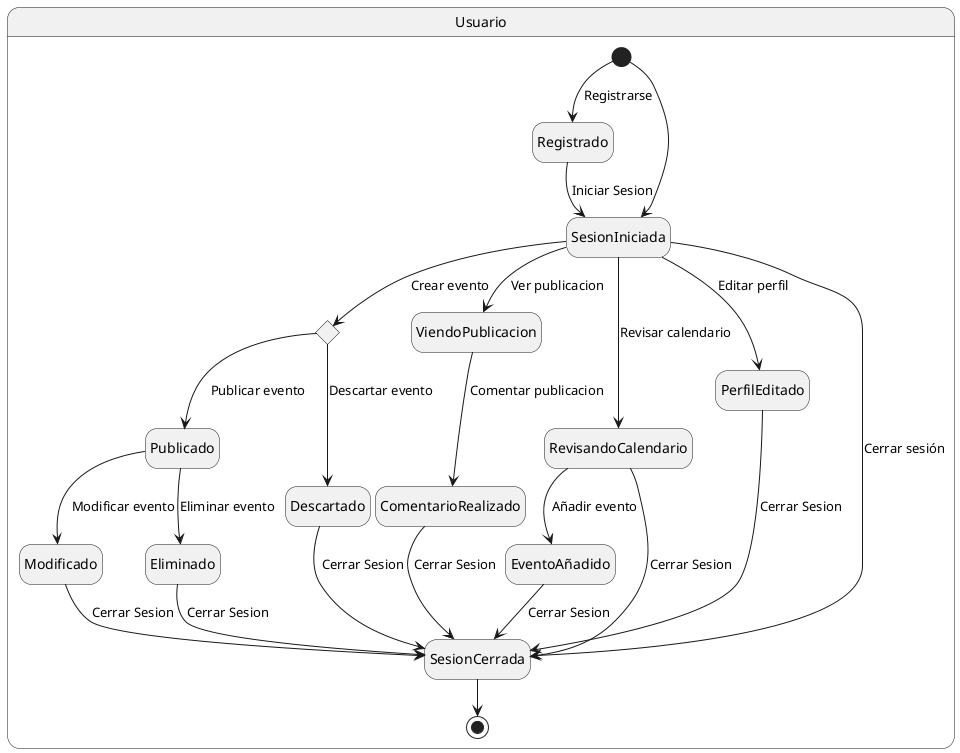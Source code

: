 @startuml Usuario

hide empty description

state Usuario{

[*]  --> Registrado : Registrarse
Registrado --> SesionIniciada: Iniciar Sesion
[*] --> SesionIniciada
state c1 <<choice>>
SesionIniciada --> c1 : Crear evento
c1 --> Publicado: Publicar evento
c1 --> Descartado: Descartar evento
Publicado --> Modificado: Modificar evento
Publicado --> Eliminado: Eliminar evento


SesionIniciada --> ViendoPublicacion: Ver publicacion
ViendoPublicacion --> ComentarioRealizado: Comentar publicacion
SesionIniciada --> RevisandoCalendario: Revisar calendario
RevisandoCalendario --> EventoAñadido: Añadir evento
SesionIniciada --> PerfilEditado: Editar perfil
SesionIniciada --> SesionCerrada: Cerrar sesión


Modificado -->  SesionCerrada : Cerrar Sesion
Eliminado -->  SesionCerrada : Cerrar Sesion
Descartado -->  SesionCerrada : Cerrar Sesion
PerfilEditado -->  SesionCerrada : Cerrar Sesion
RevisandoCalendario -->  SesionCerrada : Cerrar Sesion
ComentarioRealizado -->  SesionCerrada : Cerrar Sesion
EventoAñadido --> SesionCerrada : Cerrar Sesion
 SesionCerrada --> [*]
}

@enduml